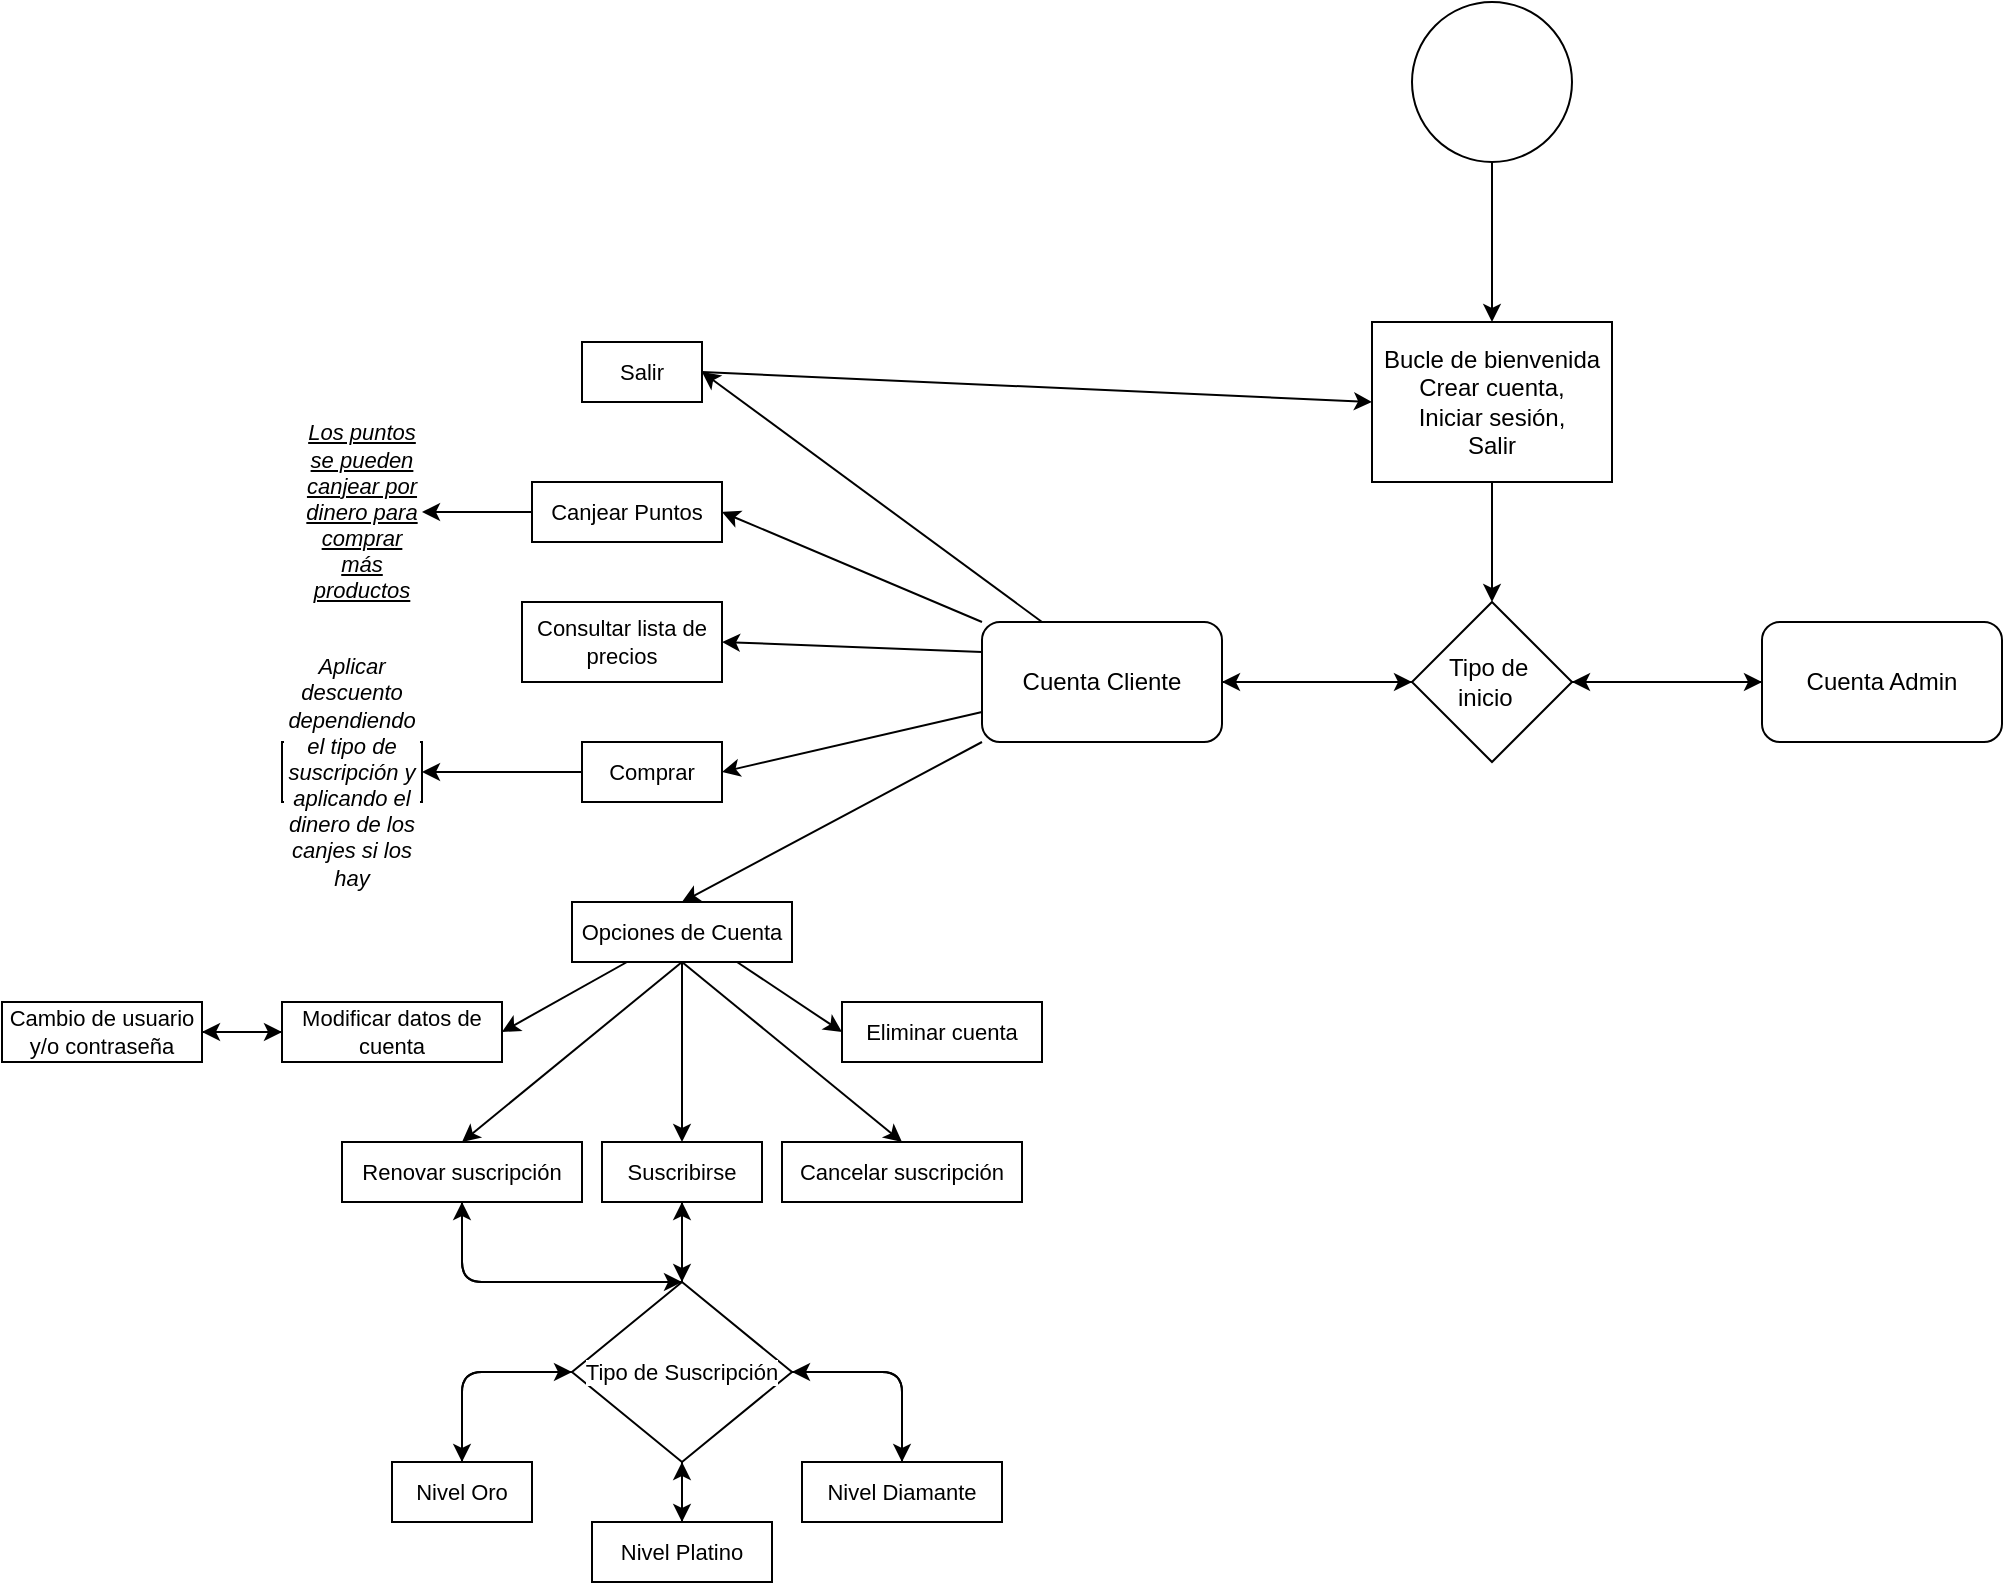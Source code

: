 <mxfile>
    <diagram id="Qs8rWXmbw6myIy3Pqrhe" name="Página-1">
        <mxGraphModel dx="2636" dy="740" grid="1" gridSize="10" guides="1" tooltips="1" connect="1" arrows="1" fold="1" page="1" pageScale="1" pageWidth="850" pageHeight="1100" background="light-dark(#FFFFFF,#FFFFFF)" math="0" shadow="0">
            <root>
                <mxCell id="0"/>
                <mxCell id="1" parent="0"/>
                <mxCell id="6" value="" style="edgeStyle=none;html=1;strokeColor=light-dark(#000000,#080808);" edge="1" parent="1" source="3" target="4">
                    <mxGeometry relative="1" as="geometry"/>
                </mxCell>
                <mxCell id="3" value="&lt;font face=&quot;Times New Roman&quot; style=&quot;font-size: 21px; color: light-dark(rgb(255, 255, 255), rgb(255, 253, 253));&quot;&gt;&lt;b style=&quot;&quot;&gt;&lt;i style=&quot;&quot;&gt;INICIO&lt;/i&gt;&lt;/b&gt;&lt;/font&gt;" style="ellipse;whiteSpace=wrap;html=1;aspect=fixed;" vertex="1" parent="1">
                    <mxGeometry x="385" y="10" width="80" height="80" as="geometry"/>
                </mxCell>
                <mxCell id="42" value="" style="edgeStyle=none;shape=connector;rounded=1;html=1;strokeColor=light-dark(#000000,#000000);align=center;verticalAlign=middle;fontFamily=Helvetica;fontSize=11;fontColor=default;labelBackgroundColor=default;endArrow=classic;" edge="1" parent="1" source="4" target="8">
                    <mxGeometry relative="1" as="geometry"/>
                </mxCell>
                <mxCell id="4" value="Bucle de bienvenida&lt;div&gt;&lt;div&gt;Crear cuenta,&lt;/div&gt;&lt;div&gt;Iniciar sesión,&lt;/div&gt;&lt;div&gt;Salir&lt;/div&gt;&lt;/div&gt;" style="rounded=0;whiteSpace=wrap;html=1;" vertex="1" parent="1">
                    <mxGeometry x="365" y="170" width="120" height="80" as="geometry"/>
                </mxCell>
                <mxCell id="13" value="" style="edgeStyle=none;html=1;strokeColor=light-dark(#000000,#020202);entryX=1;entryY=0.5;entryDx=0;entryDy=0;" edge="1" parent="1" source="8" target="14">
                    <mxGeometry relative="1" as="geometry">
                        <mxPoint x="325" y="270" as="targetPoint"/>
                    </mxGeometry>
                </mxCell>
                <mxCell id="16" value="" style="edgeStyle=none;html=1;strokeColor=light-dark(#000000,#000000);" edge="1" parent="1" source="8" target="15">
                    <mxGeometry relative="1" as="geometry"/>
                </mxCell>
                <mxCell id="8" value="Tipo de&amp;nbsp; inicio&amp;nbsp;&amp;nbsp;" style="rhombus;whiteSpace=wrap;html=1;rounded=0;" vertex="1" parent="1">
                    <mxGeometry x="385" y="310" width="80" height="80" as="geometry"/>
                </mxCell>
                <mxCell id="68" style="edgeStyle=none;shape=connector;rounded=1;html=1;exitX=0;exitY=0.5;exitDx=0;exitDy=0;strokeColor=light-dark(#000000,#000000);align=center;verticalAlign=middle;fontFamily=Helvetica;fontSize=11;fontColor=default;labelBackgroundColor=default;endArrow=classic;entryX=1;entryY=0.5;entryDx=0;entryDy=0;" edge="1" parent="1" source="15" target="8">
                    <mxGeometry relative="1" as="geometry">
                        <mxPoint x="470" y="350" as="targetPoint"/>
                    </mxGeometry>
                </mxCell>
                <mxCell id="15" value="Cuenta Admin" style="rounded=1;whiteSpace=wrap;html=1;" vertex="1" parent="1">
                    <mxGeometry x="560" y="320" width="120" height="60" as="geometry"/>
                </mxCell>
                <mxCell id="29" style="edgeStyle=none;shape=connector;rounded=1;html=1;exitX=0;exitY=1;exitDx=0;exitDy=0;entryX=0.5;entryY=0;entryDx=0;entryDy=0;strokeColor=light-dark(#000000,#000000);align=center;verticalAlign=middle;fontFamily=Helvetica;fontSize=11;fontColor=default;labelBackgroundColor=default;endArrow=classic;" edge="1" parent="1" source="14" target="28">
                    <mxGeometry relative="1" as="geometry"/>
                </mxCell>
                <mxCell id="34" style="edgeStyle=none;shape=connector;rounded=1;html=1;exitX=0;exitY=0.75;exitDx=0;exitDy=0;entryX=1;entryY=0.5;entryDx=0;entryDy=0;strokeColor=light-dark(#000000,#000000);align=center;verticalAlign=middle;fontFamily=Helvetica;fontSize=11;fontColor=default;labelBackgroundColor=default;endArrow=classic;" edge="1" parent="1" source="14" target="19">
                    <mxGeometry relative="1" as="geometry"/>
                </mxCell>
                <mxCell id="35" style="edgeStyle=none;shape=connector;rounded=1;html=1;exitX=0;exitY=0.25;exitDx=0;exitDy=0;entryX=1;entryY=0.5;entryDx=0;entryDy=0;strokeColor=light-dark(#000000,#000000);align=center;verticalAlign=middle;fontFamily=Helvetica;fontSize=11;fontColor=default;labelBackgroundColor=default;endArrow=classic;" edge="1" parent="1" source="14" target="26">
                    <mxGeometry relative="1" as="geometry"/>
                </mxCell>
                <mxCell id="36" style="edgeStyle=none;shape=connector;rounded=1;html=1;exitX=0;exitY=0;exitDx=0;exitDy=0;entryX=1;entryY=0.5;entryDx=0;entryDy=0;strokeColor=light-dark(#000000,#000000);align=center;verticalAlign=middle;fontFamily=Helvetica;fontSize=11;fontColor=default;labelBackgroundColor=default;endArrow=classic;" edge="1" parent="1" source="14" target="20">
                    <mxGeometry relative="1" as="geometry"/>
                </mxCell>
                <mxCell id="38" style="edgeStyle=none;shape=connector;rounded=1;html=1;exitX=0.25;exitY=0;exitDx=0;exitDy=0;entryX=1;entryY=0.5;entryDx=0;entryDy=0;strokeColor=light-dark(#000000,#000000);align=center;verticalAlign=middle;fontFamily=Helvetica;fontSize=11;fontColor=default;labelBackgroundColor=default;endArrow=classic;" edge="1" parent="1" source="14" target="37">
                    <mxGeometry relative="1" as="geometry"/>
                </mxCell>
                <mxCell id="67" style="edgeStyle=none;shape=connector;rounded=1;html=1;exitX=1;exitY=0.5;exitDx=0;exitDy=0;entryX=0;entryY=0.5;entryDx=0;entryDy=0;strokeColor=light-dark(#000000,#000000);align=center;verticalAlign=middle;fontFamily=Helvetica;fontSize=11;fontColor=default;labelBackgroundColor=default;endArrow=classic;" edge="1" parent="1" source="14" target="8">
                    <mxGeometry relative="1" as="geometry"/>
                </mxCell>
                <mxCell id="14" value="Cuenta Cliente" style="rounded=1;whiteSpace=wrap;html=1;container=0;" vertex="1" parent="1">
                    <mxGeometry x="170" y="320" width="120" height="60" as="geometry"/>
                </mxCell>
                <mxCell id="55" value="" style="edgeStyle=none;shape=connector;rounded=1;html=1;strokeColor=light-dark(#000000,#000000);align=center;verticalAlign=middle;fontFamily=Helvetica;fontSize=11;fontColor=default;labelBackgroundColor=default;endArrow=classic;" edge="1" parent="1" source="19" target="54">
                    <mxGeometry relative="1" as="geometry"/>
                </mxCell>
                <mxCell id="19" value="Comprar" style="rounded=0;whiteSpace=wrap;html=1;fontFamily=Helvetica;fontSize=11;fontColor=default;labelBackgroundColor=default;container=0;" vertex="1" parent="1">
                    <mxGeometry x="-30" y="380" width="70" height="30" as="geometry"/>
                </mxCell>
                <mxCell id="20" value="Canjear Puntos" style="rounded=0;whiteSpace=wrap;html=1;fontFamily=Helvetica;fontSize=11;fontColor=default;labelBackgroundColor=default;container=0;" vertex="1" parent="1">
                    <mxGeometry x="-55" y="250" width="95" height="30" as="geometry"/>
                </mxCell>
                <mxCell id="26" value="Consultar lista de precios" style="whiteSpace=wrap;html=1;fontFamily=Helvetica;fontSize=11;fontColor=default;labelBackgroundColor=default;container=0;" vertex="1" parent="1">
                    <mxGeometry x="-60" y="310" width="100" height="40" as="geometry"/>
                </mxCell>
                <mxCell id="78" style="edgeStyle=none;shape=connector;rounded=1;html=1;exitX=1;exitY=0.5;exitDx=0;exitDy=0;entryX=0;entryY=0.5;entryDx=0;entryDy=0;strokeColor=light-dark(#000000,#000000);align=center;verticalAlign=middle;fontFamily=Helvetica;fontSize=11;fontColor=default;labelBackgroundColor=default;endArrow=classic;" edge="1" parent="1" source="37" target="4">
                    <mxGeometry relative="1" as="geometry"/>
                </mxCell>
                <mxCell id="37" value="Salir" style="whiteSpace=wrap;html=1;fontFamily=Helvetica;fontSize=11;fontColor=default;labelBackgroundColor=default;container=0;" vertex="1" parent="1">
                    <mxGeometry x="-30" y="180" width="60" height="30" as="geometry"/>
                </mxCell>
                <mxCell id="43" value="&lt;i&gt;&lt;u&gt;Los puntos se pueden canjear por dinero para comprar más productos&lt;/u&gt;&lt;/i&gt;" style="text;html=1;align=center;verticalAlign=middle;whiteSpace=wrap;rounded=0;fontFamily=Helvetica;fontSize=11;fontColor=default;labelBackgroundColor=default;container=0;" vertex="1" parent="1">
                    <mxGeometry x="-170" y="250" width="60" height="30" as="geometry"/>
                </mxCell>
                <mxCell id="45" style="edgeStyle=none;shape=connector;rounded=1;html=1;exitX=0;exitY=0.5;exitDx=0;exitDy=0;entryX=1;entryY=0.5;entryDx=0;entryDy=0;strokeColor=light-dark(#000000,#000000);align=center;verticalAlign=middle;fontFamily=Helvetica;fontSize=11;fontColor=default;labelBackgroundColor=default;endArrow=classic;" edge="1" parent="1" source="20" target="43">
                    <mxGeometry relative="1" as="geometry"/>
                </mxCell>
                <mxCell id="54" value="&lt;i&gt;Aplicar descuento dependiendo el tipo de suscripción y aplicando el dinero de los canjes si los hay&lt;/i&gt;" style="rounded=0;whiteSpace=wrap;html=1;fontFamily=Helvetica;fontSize=11;fontColor=default;labelBackgroundColor=default;container=0;" vertex="1" parent="1">
                    <mxGeometry x="-180" y="380" width="70" height="30" as="geometry"/>
                </mxCell>
                <mxCell id="75" value="" style="group" vertex="1" connectable="0" parent="1">
                    <mxGeometry x="-320" y="460" width="520" height="340" as="geometry"/>
                </mxCell>
                <mxCell id="76" style="edgeStyle=none;shape=connector;rounded=1;html=1;exitX=1;exitY=0.5;exitDx=0;exitDy=0;entryX=0;entryY=0.5;entryDx=0;entryDy=0;strokeColor=light-dark(#000000,#000000);align=center;verticalAlign=middle;fontFamily=Helvetica;fontSize=11;fontColor=default;labelBackgroundColor=default;endArrow=classic;" edge="1" parent="75" source="46" target="27">
                    <mxGeometry relative="1" as="geometry"/>
                </mxCell>
                <mxCell id="46" value="Cambio de usuario y/o contraseña" style="rounded=0;whiteSpace=wrap;html=1;fontFamily=Helvetica;fontSize=11;fontColor=default;labelBackgroundColor=default;" vertex="1" parent="75">
                    <mxGeometry y="50" width="100" height="30" as="geometry"/>
                </mxCell>
                <mxCell id="74" value="" style="group" vertex="1" connectable="0" parent="75">
                    <mxGeometry x="140" width="380" height="340" as="geometry"/>
                </mxCell>
                <mxCell id="59" value="" style="edgeStyle=none;shape=connector;rounded=1;html=1;strokeColor=light-dark(#000000,#000000);align=center;verticalAlign=middle;fontFamily=Helvetica;fontSize=11;fontColor=default;labelBackgroundColor=default;endArrow=classic;" edge="1" parent="74" source="48" target="58">
                    <mxGeometry relative="1" as="geometry"/>
                </mxCell>
                <mxCell id="48" value="Suscribirse" style="whiteSpace=wrap;html=1;fontFamily=Helvetica;fontSize=11;fontColor=default;labelBackgroundColor=default;container=0;" vertex="1" parent="74">
                    <mxGeometry x="160" y="120" width="80" height="30" as="geometry"/>
                </mxCell>
                <mxCell id="66" style="edgeStyle=none;shape=connector;rounded=1;html=1;exitX=0.5;exitY=1;exitDx=0;exitDy=0;entryX=0.5;entryY=0;entryDx=0;entryDy=0;strokeColor=light-dark(#000000,#000000);align=center;verticalAlign=middle;fontFamily=Helvetica;fontSize=11;fontColor=default;labelBackgroundColor=default;endArrow=classic;" edge="1" parent="74" source="17" target="58">
                    <mxGeometry relative="1" as="geometry">
                        <Array as="points">
                            <mxPoint x="90" y="190"/>
                        </Array>
                    </mxGeometry>
                </mxCell>
                <mxCell id="17" value="Renovar suscripción" style="rounded=0;whiteSpace=wrap;html=1;fontFamily=Helvetica;fontSize=11;fontColor=default;labelBackgroundColor=default;container=0;" vertex="1" parent="74">
                    <mxGeometry x="30" y="120" width="120" height="30" as="geometry"/>
                </mxCell>
                <mxCell id="31" style="edgeStyle=none;shape=connector;rounded=1;html=1;exitX=0.5;exitY=1;exitDx=0;exitDy=0;entryX=0.5;entryY=0;entryDx=0;entryDy=0;strokeColor=light-dark(#000000,#000000);align=center;verticalAlign=middle;fontFamily=Helvetica;fontSize=11;fontColor=default;labelBackgroundColor=default;endArrow=classic;" edge="1" parent="74" source="28" target="17">
                    <mxGeometry relative="1" as="geometry"/>
                </mxCell>
                <mxCell id="21" value="Cancelar suscripción" style="rounded=0;whiteSpace=wrap;html=1;fontFamily=Helvetica;fontSize=11;fontColor=default;labelBackgroundColor=default;container=0;" vertex="1" parent="74">
                    <mxGeometry x="250" y="120" width="120" height="30" as="geometry"/>
                </mxCell>
                <mxCell id="22" value="Eliminar cuenta" style="rounded=0;whiteSpace=wrap;html=1;fontFamily=Helvetica;fontSize=11;fontColor=default;labelBackgroundColor=default;container=0;" vertex="1" parent="74">
                    <mxGeometry x="280" y="50" width="100" height="30" as="geometry"/>
                </mxCell>
                <mxCell id="27" value="Modificar datos de cuenta" style="rounded=0;whiteSpace=wrap;html=1;fontFamily=Helvetica;fontSize=11;fontColor=default;labelBackgroundColor=default;container=0;" vertex="1" parent="74">
                    <mxGeometry y="50" width="110" height="30" as="geometry"/>
                </mxCell>
                <mxCell id="51" style="edgeStyle=none;shape=connector;rounded=1;html=1;exitX=0.5;exitY=1;exitDx=0;exitDy=0;entryX=0.5;entryY=0;entryDx=0;entryDy=0;strokeColor=light-dark(#000000,#000000);align=center;verticalAlign=middle;fontFamily=Helvetica;fontSize=11;fontColor=default;labelBackgroundColor=default;endArrow=classic;" edge="1" parent="74" source="28" target="48">
                    <mxGeometry relative="1" as="geometry"/>
                </mxCell>
                <mxCell id="52" style="edgeStyle=none;shape=connector;rounded=1;html=1;exitX=0.5;exitY=1;exitDx=0;exitDy=0;entryX=0.5;entryY=0;entryDx=0;entryDy=0;strokeColor=light-dark(#000000,#000000);align=center;verticalAlign=middle;fontFamily=Helvetica;fontSize=11;fontColor=default;labelBackgroundColor=default;endArrow=classic;" edge="1" parent="74" source="28" target="21">
                    <mxGeometry relative="1" as="geometry"/>
                </mxCell>
                <mxCell id="53" style="edgeStyle=none;shape=connector;rounded=1;html=1;exitX=0.75;exitY=1;exitDx=0;exitDy=0;entryX=0;entryY=0.5;entryDx=0;entryDy=0;strokeColor=light-dark(#000000,#000000);align=center;verticalAlign=middle;fontFamily=Helvetica;fontSize=11;fontColor=default;labelBackgroundColor=default;endArrow=classic;" edge="1" parent="74" source="28" target="22">
                    <mxGeometry relative="1" as="geometry"/>
                </mxCell>
                <mxCell id="28" value="Opciones de Cuenta" style="rounded=0;whiteSpace=wrap;html=1;fontFamily=Helvetica;fontSize=11;fontColor=default;labelBackgroundColor=default;container=0;" vertex="1" parent="74">
                    <mxGeometry x="145" width="110" height="30" as="geometry"/>
                </mxCell>
                <mxCell id="30" style="edgeStyle=none;shape=connector;rounded=1;html=1;entryX=1;entryY=0.5;entryDx=0;entryDy=0;strokeColor=light-dark(#000000,#000000);align=center;verticalAlign=middle;fontFamily=Helvetica;fontSize=11;fontColor=default;labelBackgroundColor=default;endArrow=classic;exitX=0.25;exitY=1;exitDx=0;exitDy=0;" edge="1" parent="74" source="28" target="27">
                    <mxGeometry relative="1" as="geometry">
                        <mxPoint x="200" y="65" as="sourcePoint"/>
                    </mxGeometry>
                </mxCell>
                <mxCell id="63" style="edgeStyle=none;shape=connector;rounded=1;html=1;exitX=0;exitY=0.5;exitDx=0;exitDy=0;entryX=0.5;entryY=0;entryDx=0;entryDy=0;strokeColor=light-dark(#000000,#000000);align=center;verticalAlign=middle;fontFamily=Helvetica;fontSize=11;fontColor=default;labelBackgroundColor=default;endArrow=classic;" edge="1" parent="74" source="58" target="61">
                    <mxGeometry relative="1" as="geometry">
                        <Array as="points">
                            <mxPoint x="90" y="235"/>
                        </Array>
                    </mxGeometry>
                </mxCell>
                <mxCell id="64" style="edgeStyle=none;shape=connector;rounded=1;html=1;exitX=1;exitY=0.5;exitDx=0;exitDy=0;entryX=0.5;entryY=0;entryDx=0;entryDy=0;strokeColor=light-dark(#000000,#000000);align=center;verticalAlign=middle;fontFamily=Helvetica;fontSize=11;fontColor=default;labelBackgroundColor=default;endArrow=classic;" edge="1" parent="74" source="58" target="62">
                    <mxGeometry relative="1" as="geometry">
                        <Array as="points">
                            <mxPoint x="310" y="235"/>
                        </Array>
                    </mxGeometry>
                </mxCell>
                <mxCell id="65" style="edgeStyle=none;shape=connector;rounded=1;html=1;exitX=0.5;exitY=1;exitDx=0;exitDy=0;entryX=0.5;entryY=0;entryDx=0;entryDy=0;strokeColor=light-dark(#000000,#000000);align=center;verticalAlign=middle;fontFamily=Helvetica;fontSize=11;fontColor=default;labelBackgroundColor=default;endArrow=classic;" edge="1" parent="74" source="58" target="60">
                    <mxGeometry relative="1" as="geometry"/>
                </mxCell>
                <mxCell id="72" style="edgeStyle=none;shape=connector;rounded=1;html=1;exitX=0.5;exitY=0;exitDx=0;exitDy=0;entryX=0.5;entryY=1;entryDx=0;entryDy=0;strokeColor=light-dark(#000000,#000000);align=center;verticalAlign=middle;fontFamily=Helvetica;fontSize=11;fontColor=default;labelBackgroundColor=default;endArrow=classic;" edge="1" parent="74" source="58" target="48">
                    <mxGeometry relative="1" as="geometry"/>
                </mxCell>
                <mxCell id="73" style="edgeStyle=none;shape=connector;rounded=1;html=1;exitX=0.5;exitY=0;exitDx=0;exitDy=0;strokeColor=light-dark(#000000,#000000);align=center;verticalAlign=middle;fontFamily=Helvetica;fontSize=11;fontColor=default;labelBackgroundColor=default;endArrow=classic;" edge="1" parent="74" source="58">
                    <mxGeometry relative="1" as="geometry">
                        <mxPoint x="90" y="150" as="targetPoint"/>
                        <Array as="points">
                            <mxPoint x="90" y="190"/>
                        </Array>
                    </mxGeometry>
                </mxCell>
                <mxCell id="58" value="Tipo de Suscripción" style="rhombus;whiteSpace=wrap;html=1;fontSize=11;labelBackgroundColor=default;" vertex="1" parent="74">
                    <mxGeometry x="145" y="190" width="110" height="90" as="geometry"/>
                </mxCell>
                <mxCell id="69" style="edgeStyle=none;shape=connector;rounded=1;html=1;exitX=0.5;exitY=0;exitDx=0;exitDy=0;entryX=0.5;entryY=1;entryDx=0;entryDy=0;strokeColor=light-dark(#000000,#000000);align=center;verticalAlign=middle;fontFamily=Helvetica;fontSize=11;fontColor=default;labelBackgroundColor=default;endArrow=classic;" edge="1" parent="74" source="60" target="58">
                    <mxGeometry relative="1" as="geometry"/>
                </mxCell>
                <mxCell id="60" value="Nivel Platino" style="rounded=0;whiteSpace=wrap;html=1;fontFamily=Helvetica;fontSize=11;fontColor=default;labelBackgroundColor=default;" vertex="1" parent="74">
                    <mxGeometry x="155" y="310" width="90" height="30" as="geometry"/>
                </mxCell>
                <mxCell id="71" style="edgeStyle=none;shape=connector;rounded=1;html=1;exitX=0.5;exitY=0;exitDx=0;exitDy=0;entryX=0;entryY=0.5;entryDx=0;entryDy=0;strokeColor=light-dark(#000000,#000000);align=center;verticalAlign=middle;fontFamily=Helvetica;fontSize=11;fontColor=default;labelBackgroundColor=default;endArrow=classic;" edge="1" parent="74" source="61" target="58">
                    <mxGeometry relative="1" as="geometry">
                        <Array as="points">
                            <mxPoint x="90" y="235"/>
                        </Array>
                    </mxGeometry>
                </mxCell>
                <mxCell id="61" value="Nivel Oro" style="rounded=0;whiteSpace=wrap;html=1;fontFamily=Helvetica;fontSize=11;fontColor=default;labelBackgroundColor=default;" vertex="1" parent="74">
                    <mxGeometry x="55" y="280" width="70" height="30" as="geometry"/>
                </mxCell>
                <mxCell id="70" style="edgeStyle=none;shape=connector;rounded=1;html=1;exitX=0.5;exitY=0;exitDx=0;exitDy=0;entryX=1;entryY=0.5;entryDx=0;entryDy=0;strokeColor=light-dark(#000000,#000000);align=center;verticalAlign=middle;fontFamily=Helvetica;fontSize=11;fontColor=default;labelBackgroundColor=default;endArrow=classic;" edge="1" parent="74" source="62" target="58">
                    <mxGeometry relative="1" as="geometry">
                        <Array as="points">
                            <mxPoint x="310" y="235"/>
                        </Array>
                    </mxGeometry>
                </mxCell>
                <mxCell id="62" value="Nivel Diamante" style="rounded=0;whiteSpace=wrap;html=1;fontFamily=Helvetica;fontSize=11;fontColor=default;labelBackgroundColor=default;" vertex="1" parent="74">
                    <mxGeometry x="260" y="280" width="100" height="30" as="geometry"/>
                </mxCell>
                <mxCell id="47" style="edgeStyle=none;shape=connector;rounded=1;html=1;exitX=0;exitY=0.5;exitDx=0;exitDy=0;entryX=1;entryY=0.5;entryDx=0;entryDy=0;strokeColor=light-dark(#000000,#000000);align=center;verticalAlign=middle;fontFamily=Helvetica;fontSize=11;fontColor=default;labelBackgroundColor=default;endArrow=classic;" edge="1" parent="75" source="27" target="46">
                    <mxGeometry relative="1" as="geometry"/>
                </mxCell>
            </root>
        </mxGraphModel>
    </diagram>
</mxfile>